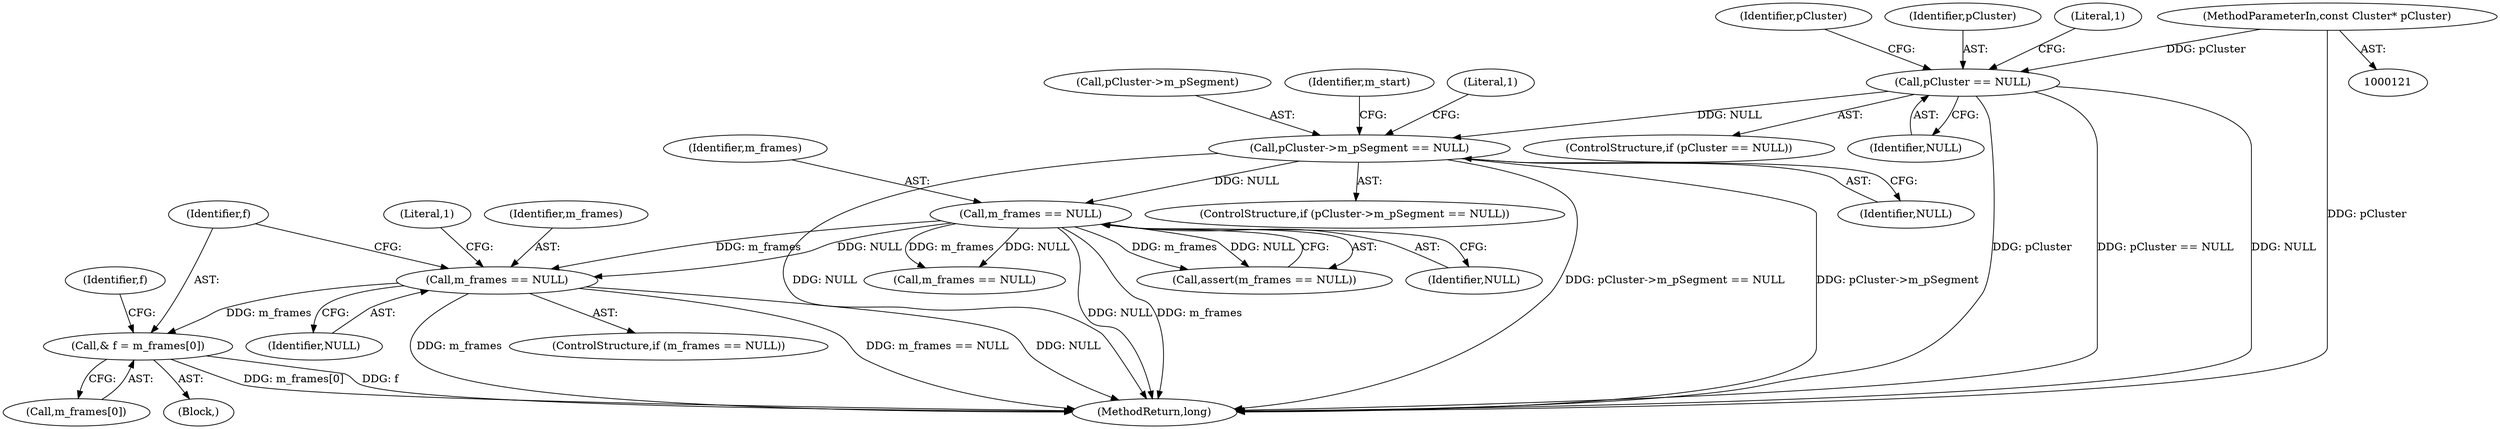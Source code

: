 digraph "0_Android_cc274e2abe8b2a6698a5c47d8aa4bb45f1f9538d_33@array" {
"1000299" [label="(Call,& f = m_frames[0])"];
"1000292" [label="(Call,m_frames == NULL)"];
"1000153" [label="(Call,m_frames == NULL)"];
"1000132" [label="(Call,pCluster->m_pSegment == NULL)"];
"1000125" [label="(Call,pCluster == NULL)"];
"1000122" [label="(MethodParameterIn,const Cluster* pCluster)"];
"1000133" [label="(Call,pCluster->m_pSegment)"];
"1000294" [label="(Identifier,NULL)"];
"1000299" [label="(Call,& f = m_frames[0])"];
"1000124" [label="(ControlStructure,if (pCluster == NULL))"];
"1000372" [label="(Call,m_frames == NULL)"];
"1000291" [label="(ControlStructure,if (m_frames == NULL))"];
"1000134" [label="(Identifier,pCluster)"];
"1001066" [label="(MethodReturn,long)"];
"1000152" [label="(Call,assert(m_frames == NULL))"];
"1000155" [label="(Identifier,NULL)"];
"1000125" [label="(Call,pCluster == NULL)"];
"1000292" [label="(Call,m_frames == NULL)"];
"1000142" [label="(Identifier,m_start)"];
"1000127" [label="(Identifier,NULL)"];
"1000126" [label="(Identifier,pCluster)"];
"1000130" [label="(Literal,1)"];
"1000301" [label="(Call,m_frames[0])"];
"1000306" [label="(Identifier,f)"];
"1000139" [label="(Literal,1)"];
"1000297" [label="(Literal,1)"];
"1000153" [label="(Call,m_frames == NULL)"];
"1000300" [label="(Identifier,f)"];
"1000293" [label="(Identifier,m_frames)"];
"1000132" [label="(Call,pCluster->m_pSegment == NULL)"];
"1000154" [label="(Identifier,m_frames)"];
"1000122" [label="(MethodParameterIn,const Cluster* pCluster)"];
"1000131" [label="(ControlStructure,if (pCluster->m_pSegment == NULL))"];
"1000276" [label="(Block,)"];
"1000136" [label="(Identifier,NULL)"];
"1000299" -> "1000276"  [label="AST: "];
"1000299" -> "1000301"  [label="CFG: "];
"1000300" -> "1000299"  [label="AST: "];
"1000301" -> "1000299"  [label="AST: "];
"1000306" -> "1000299"  [label="CFG: "];
"1000299" -> "1001066"  [label="DDG: m_frames[0]"];
"1000299" -> "1001066"  [label="DDG: f"];
"1000292" -> "1000299"  [label="DDG: m_frames"];
"1000292" -> "1000291"  [label="AST: "];
"1000292" -> "1000294"  [label="CFG: "];
"1000293" -> "1000292"  [label="AST: "];
"1000294" -> "1000292"  [label="AST: "];
"1000297" -> "1000292"  [label="CFG: "];
"1000300" -> "1000292"  [label="CFG: "];
"1000292" -> "1001066"  [label="DDG: m_frames == NULL"];
"1000292" -> "1001066"  [label="DDG: NULL"];
"1000292" -> "1001066"  [label="DDG: m_frames"];
"1000153" -> "1000292"  [label="DDG: m_frames"];
"1000153" -> "1000292"  [label="DDG: NULL"];
"1000153" -> "1000152"  [label="AST: "];
"1000153" -> "1000155"  [label="CFG: "];
"1000154" -> "1000153"  [label="AST: "];
"1000155" -> "1000153"  [label="AST: "];
"1000152" -> "1000153"  [label="CFG: "];
"1000153" -> "1001066"  [label="DDG: NULL"];
"1000153" -> "1001066"  [label="DDG: m_frames"];
"1000153" -> "1000152"  [label="DDG: m_frames"];
"1000153" -> "1000152"  [label="DDG: NULL"];
"1000132" -> "1000153"  [label="DDG: NULL"];
"1000153" -> "1000372"  [label="DDG: m_frames"];
"1000153" -> "1000372"  [label="DDG: NULL"];
"1000132" -> "1000131"  [label="AST: "];
"1000132" -> "1000136"  [label="CFG: "];
"1000133" -> "1000132"  [label="AST: "];
"1000136" -> "1000132"  [label="AST: "];
"1000139" -> "1000132"  [label="CFG: "];
"1000142" -> "1000132"  [label="CFG: "];
"1000132" -> "1001066"  [label="DDG: pCluster->m_pSegment == NULL"];
"1000132" -> "1001066"  [label="DDG: pCluster->m_pSegment"];
"1000132" -> "1001066"  [label="DDG: NULL"];
"1000125" -> "1000132"  [label="DDG: NULL"];
"1000125" -> "1000124"  [label="AST: "];
"1000125" -> "1000127"  [label="CFG: "];
"1000126" -> "1000125"  [label="AST: "];
"1000127" -> "1000125"  [label="AST: "];
"1000130" -> "1000125"  [label="CFG: "];
"1000134" -> "1000125"  [label="CFG: "];
"1000125" -> "1001066"  [label="DDG: pCluster"];
"1000125" -> "1001066"  [label="DDG: pCluster == NULL"];
"1000125" -> "1001066"  [label="DDG: NULL"];
"1000122" -> "1000125"  [label="DDG: pCluster"];
"1000122" -> "1000121"  [label="AST: "];
"1000122" -> "1001066"  [label="DDG: pCluster"];
}
